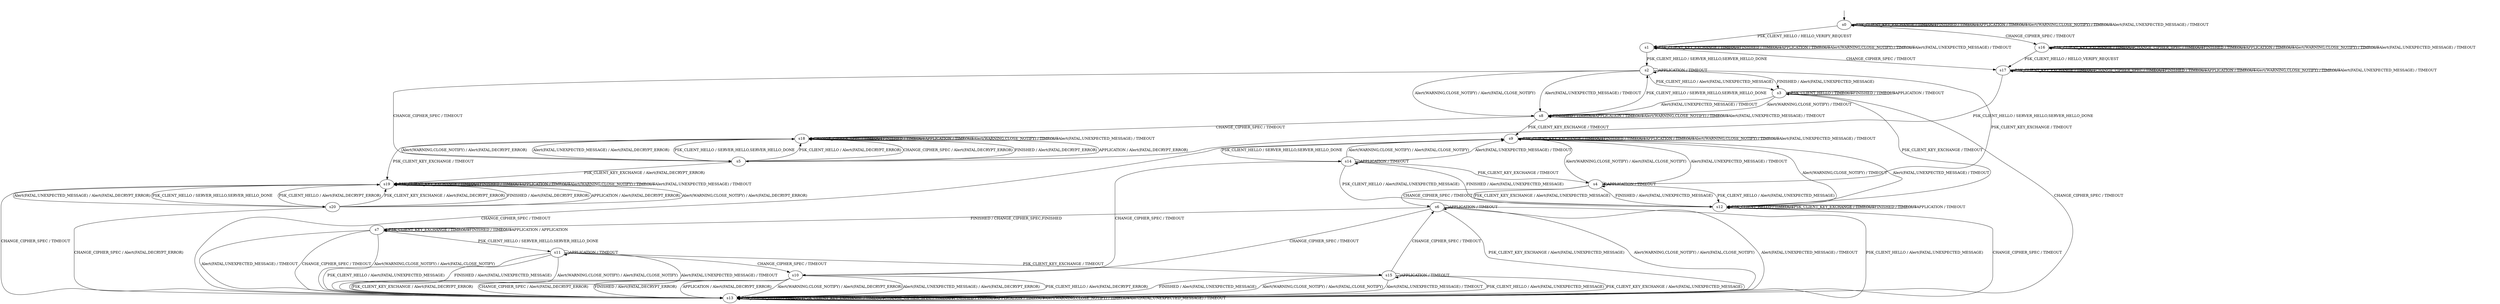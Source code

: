 digraph h5 {
s0 [label="s0"];
s1 [label="s1"];
s16 [label="s16"];
s2 [label="s2"];
s17 [label="s17"];
s3 [label="s3"];
s4 [label="s4"];
s5 [label="s5"];
s8 [label="s8"];
s6 [label="s6"];
s9 [label="s9"];
s12 [label="s12"];
s13 [label="s13"];
s18 [label="s18"];
s19 [label="s19"];
s7 [label="s7"];
s10 [label="s10"];
s14 [label="s14"];
s20 [label="s20"];
s11 [label="s11"];
s15 [label="s15"];
s0 -> s1 [label="PSK_CLIENT_HELLO / HELLO_VERIFY_REQUEST"];
s0 -> s0 [label="PSK_CLIENT_KEY_EXCHANGE / TIMEOUT"];
s0 -> s16 [label="CHANGE_CIPHER_SPEC / TIMEOUT"];
s0 -> s0 [label="FINISHED / TIMEOUT"];
s0 -> s0 [label="APPLICATION / TIMEOUT"];
s0 -> s0 [label="Alert(WARNING,CLOSE_NOTIFY) / TIMEOUT"];
s0 -> s0 [label="Alert(FATAL,UNEXPECTED_MESSAGE) / TIMEOUT"];
s1 -> s2 [label="PSK_CLIENT_HELLO / SERVER_HELLO,SERVER_HELLO_DONE"];
s1 -> s1 [label="PSK_CLIENT_KEY_EXCHANGE / TIMEOUT"];
s1 -> s17 [label="CHANGE_CIPHER_SPEC / TIMEOUT"];
s1 -> s1 [label="FINISHED / TIMEOUT"];
s1 -> s1 [label="APPLICATION / TIMEOUT"];
s1 -> s1 [label="Alert(WARNING,CLOSE_NOTIFY) / TIMEOUT"];
s1 -> s1 [label="Alert(FATAL,UNEXPECTED_MESSAGE) / TIMEOUT"];
s16 -> s17 [label="PSK_CLIENT_HELLO / HELLO_VERIFY_REQUEST"];
s16 -> s16 [label="PSK_CLIENT_KEY_EXCHANGE / TIMEOUT"];
s16 -> s16 [label="CHANGE_CIPHER_SPEC / TIMEOUT"];
s16 -> s16 [label="FINISHED / TIMEOUT"];
s16 -> s16 [label="APPLICATION / TIMEOUT"];
s16 -> s16 [label="Alert(WARNING,CLOSE_NOTIFY) / TIMEOUT"];
s16 -> s16 [label="Alert(FATAL,UNEXPECTED_MESSAGE) / TIMEOUT"];
s2 -> s3 [label="PSK_CLIENT_HELLO / Alert(FATAL,UNEXPECTED_MESSAGE)"];
s2 -> s4 [label="PSK_CLIENT_KEY_EXCHANGE / TIMEOUT"];
s2 -> s5 [label="CHANGE_CIPHER_SPEC / TIMEOUT"];
s2 -> s3 [label="FINISHED / Alert(FATAL,UNEXPECTED_MESSAGE)"];
s2 -> s2 [label="APPLICATION / TIMEOUT"];
s2 -> s8 [label="Alert(WARNING,CLOSE_NOTIFY) / Alert(FATAL,CLOSE_NOTIFY)"];
s2 -> s8 [label="Alert(FATAL,UNEXPECTED_MESSAGE) / TIMEOUT"];
s17 -> s5 [label="PSK_CLIENT_HELLO / SERVER_HELLO,SERVER_HELLO_DONE"];
s17 -> s17 [label="PSK_CLIENT_KEY_EXCHANGE / TIMEOUT"];
s17 -> s17 [label="CHANGE_CIPHER_SPEC / TIMEOUT"];
s17 -> s17 [label="FINISHED / TIMEOUT"];
s17 -> s17 [label="APPLICATION / TIMEOUT"];
s17 -> s17 [label="Alert(WARNING,CLOSE_NOTIFY) / TIMEOUT"];
s17 -> s17 [label="Alert(FATAL,UNEXPECTED_MESSAGE) / TIMEOUT"];
s3 -> s3 [label="PSK_CLIENT_HELLO / TIMEOUT"];
s3 -> s12 [label="PSK_CLIENT_KEY_EXCHANGE / TIMEOUT"];
s3 -> s13 [label="CHANGE_CIPHER_SPEC / TIMEOUT"];
s3 -> s3 [label="FINISHED / TIMEOUT"];
s3 -> s3 [label="APPLICATION / TIMEOUT"];
s3 -> s8 [label="Alert(WARNING,CLOSE_NOTIFY) / TIMEOUT"];
s3 -> s8 [label="Alert(FATAL,UNEXPECTED_MESSAGE) / TIMEOUT"];
s4 -> s12 [label="PSK_CLIENT_HELLO / Alert(FATAL,UNEXPECTED_MESSAGE)"];
s4 -> s12 [label="PSK_CLIENT_KEY_EXCHANGE / Alert(FATAL,UNEXPECTED_MESSAGE)"];
s4 -> s6 [label="CHANGE_CIPHER_SPEC / TIMEOUT"];
s4 -> s12 [label="FINISHED / Alert(FATAL,UNEXPECTED_MESSAGE)"];
s4 -> s4 [label="APPLICATION / TIMEOUT"];
s4 -> s9 [label="Alert(WARNING,CLOSE_NOTIFY) / Alert(FATAL,CLOSE_NOTIFY)"];
s4 -> s9 [label="Alert(FATAL,UNEXPECTED_MESSAGE) / TIMEOUT"];
s5 -> s18 [label="PSK_CLIENT_HELLO / Alert(FATAL,DECRYPT_ERROR)"];
s5 -> s19 [label="PSK_CLIENT_KEY_EXCHANGE / Alert(FATAL,DECRYPT_ERROR)"];
s5 -> s18 [label="CHANGE_CIPHER_SPEC / Alert(FATAL,DECRYPT_ERROR)"];
s5 -> s18 [label="FINISHED / Alert(FATAL,DECRYPT_ERROR)"];
s5 -> s18 [label="APPLICATION / Alert(FATAL,DECRYPT_ERROR)"];
s5 -> s18 [label="Alert(WARNING,CLOSE_NOTIFY) / Alert(FATAL,DECRYPT_ERROR)"];
s5 -> s18 [label="Alert(FATAL,UNEXPECTED_MESSAGE) / Alert(FATAL,DECRYPT_ERROR)"];
s8 -> s2 [label="PSK_CLIENT_HELLO / SERVER_HELLO,SERVER_HELLO_DONE"];
s8 -> s9 [label="PSK_CLIENT_KEY_EXCHANGE / TIMEOUT"];
s8 -> s18 [label="CHANGE_CIPHER_SPEC / TIMEOUT"];
s8 -> s8 [label="FINISHED / TIMEOUT"];
s8 -> s8 [label="APPLICATION / TIMEOUT"];
s8 -> s8 [label="Alert(WARNING,CLOSE_NOTIFY) / TIMEOUT"];
s8 -> s8 [label="Alert(FATAL,UNEXPECTED_MESSAGE) / TIMEOUT"];
s6 -> s13 [label="PSK_CLIENT_HELLO / Alert(FATAL,UNEXPECTED_MESSAGE)"];
s6 -> s13 [label="PSK_CLIENT_KEY_EXCHANGE / Alert(FATAL,UNEXPECTED_MESSAGE)"];
s6 -> s10 [label="CHANGE_CIPHER_SPEC / TIMEOUT"];
s6 -> s7 [label="FINISHED / CHANGE_CIPHER_SPEC,FINISHED"];
s6 -> s6 [label="APPLICATION / TIMEOUT"];
s6 -> s13 [label="Alert(WARNING,CLOSE_NOTIFY) / Alert(FATAL,CLOSE_NOTIFY)"];
s6 -> s13 [label="Alert(FATAL,UNEXPECTED_MESSAGE) / TIMEOUT"];
s9 -> s14 [label="PSK_CLIENT_HELLO / SERVER_HELLO,SERVER_HELLO_DONE"];
s9 -> s9 [label="PSK_CLIENT_KEY_EXCHANGE / TIMEOUT"];
s9 -> s13 [label="CHANGE_CIPHER_SPEC / TIMEOUT"];
s9 -> s9 [label="FINISHED / TIMEOUT"];
s9 -> s9 [label="APPLICATION / TIMEOUT"];
s9 -> s9 [label="Alert(WARNING,CLOSE_NOTIFY) / TIMEOUT"];
s9 -> s9 [label="Alert(FATAL,UNEXPECTED_MESSAGE) / TIMEOUT"];
s12 -> s12 [label="PSK_CLIENT_HELLO / TIMEOUT"];
s12 -> s12 [label="PSK_CLIENT_KEY_EXCHANGE / TIMEOUT"];
s12 -> s13 [label="CHANGE_CIPHER_SPEC / TIMEOUT"];
s12 -> s12 [label="FINISHED / TIMEOUT"];
s12 -> s12 [label="APPLICATION / TIMEOUT"];
s12 -> s9 [label="Alert(WARNING,CLOSE_NOTIFY) / TIMEOUT"];
s12 -> s9 [label="Alert(FATAL,UNEXPECTED_MESSAGE) / TIMEOUT"];
s13 -> s13 [label="PSK_CLIENT_HELLO / TIMEOUT"];
s13 -> s13 [label="PSK_CLIENT_KEY_EXCHANGE / TIMEOUT"];
s13 -> s13 [label="CHANGE_CIPHER_SPEC / TIMEOUT"];
s13 -> s13 [label="FINISHED / TIMEOUT"];
s13 -> s13 [label="APPLICATION / TIMEOUT"];
s13 -> s13 [label="Alert(WARNING,CLOSE_NOTIFY) / TIMEOUT"];
s13 -> s13 [label="Alert(FATAL,UNEXPECTED_MESSAGE) / TIMEOUT"];
s18 -> s5 [label="PSK_CLIENT_HELLO / SERVER_HELLO,SERVER_HELLO_DONE"];
s18 -> s19 [label="PSK_CLIENT_KEY_EXCHANGE / TIMEOUT"];
s18 -> s18 [label="CHANGE_CIPHER_SPEC / TIMEOUT"];
s18 -> s18 [label="FINISHED / TIMEOUT"];
s18 -> s18 [label="APPLICATION / TIMEOUT"];
s18 -> s18 [label="Alert(WARNING,CLOSE_NOTIFY) / TIMEOUT"];
s18 -> s18 [label="Alert(FATAL,UNEXPECTED_MESSAGE) / TIMEOUT"];
s19 -> s20 [label="PSK_CLIENT_HELLO / SERVER_HELLO,SERVER_HELLO_DONE"];
s19 -> s19 [label="PSK_CLIENT_KEY_EXCHANGE / TIMEOUT"];
s19 -> s13 [label="CHANGE_CIPHER_SPEC / TIMEOUT"];
s19 -> s19 [label="FINISHED / TIMEOUT"];
s19 -> s19 [label="APPLICATION / TIMEOUT"];
s19 -> s19 [label="Alert(WARNING,CLOSE_NOTIFY) / TIMEOUT"];
s19 -> s19 [label="Alert(FATAL,UNEXPECTED_MESSAGE) / TIMEOUT"];
s7 -> s11 [label="PSK_CLIENT_HELLO / SERVER_HELLO,SERVER_HELLO_DONE"];
s7 -> s7 [label="PSK_CLIENT_KEY_EXCHANGE / TIMEOUT"];
s7 -> s13 [label="CHANGE_CIPHER_SPEC / TIMEOUT"];
s7 -> s7 [label="FINISHED / TIMEOUT"];
s7 -> s7 [label="APPLICATION / APPLICATION"];
s7 -> s13 [label="Alert(WARNING,CLOSE_NOTIFY) / Alert(FATAL,CLOSE_NOTIFY)"];
s7 -> s13 [label="Alert(FATAL,UNEXPECTED_MESSAGE) / TIMEOUT"];
s10 -> s13 [label="PSK_CLIENT_HELLO / Alert(FATAL,DECRYPT_ERROR)"];
s10 -> s13 [label="PSK_CLIENT_KEY_EXCHANGE / Alert(FATAL,DECRYPT_ERROR)"];
s10 -> s13 [label="CHANGE_CIPHER_SPEC / Alert(FATAL,DECRYPT_ERROR)"];
s10 -> s13 [label="FINISHED / Alert(FATAL,DECRYPT_ERROR)"];
s10 -> s13 [label="APPLICATION / Alert(FATAL,DECRYPT_ERROR)"];
s10 -> s13 [label="Alert(WARNING,CLOSE_NOTIFY) / Alert(FATAL,DECRYPT_ERROR)"];
s10 -> s13 [label="Alert(FATAL,UNEXPECTED_MESSAGE) / Alert(FATAL,DECRYPT_ERROR)"];
s14 -> s12 [label="PSK_CLIENT_HELLO / Alert(FATAL,UNEXPECTED_MESSAGE)"];
s14 -> s4 [label="PSK_CLIENT_KEY_EXCHANGE / TIMEOUT"];
s14 -> s10 [label="CHANGE_CIPHER_SPEC / TIMEOUT"];
s14 -> s12 [label="FINISHED / Alert(FATAL,UNEXPECTED_MESSAGE)"];
s14 -> s14 [label="APPLICATION / TIMEOUT"];
s14 -> s9 [label="Alert(WARNING,CLOSE_NOTIFY) / Alert(FATAL,CLOSE_NOTIFY)"];
s14 -> s9 [label="Alert(FATAL,UNEXPECTED_MESSAGE) / TIMEOUT"];
s20 -> s19 [label="PSK_CLIENT_HELLO / Alert(FATAL,DECRYPT_ERROR)"];
s20 -> s19 [label="PSK_CLIENT_KEY_EXCHANGE / Alert(FATAL,DECRYPT_ERROR)"];
s20 -> s13 [label="CHANGE_CIPHER_SPEC / Alert(FATAL,DECRYPT_ERROR)"];
s20 -> s19 [label="FINISHED / Alert(FATAL,DECRYPT_ERROR)"];
s20 -> s19 [label="APPLICATION / Alert(FATAL,DECRYPT_ERROR)"];
s20 -> s19 [label="Alert(WARNING,CLOSE_NOTIFY) / Alert(FATAL,DECRYPT_ERROR)"];
s20 -> s19 [label="Alert(FATAL,UNEXPECTED_MESSAGE) / Alert(FATAL,DECRYPT_ERROR)"];
s11 -> s13 [label="PSK_CLIENT_HELLO / Alert(FATAL,UNEXPECTED_MESSAGE)"];
s11 -> s15 [label="PSK_CLIENT_KEY_EXCHANGE / TIMEOUT"];
s11 -> s10 [label="CHANGE_CIPHER_SPEC / TIMEOUT"];
s11 -> s13 [label="FINISHED / Alert(FATAL,UNEXPECTED_MESSAGE)"];
s11 -> s11 [label="APPLICATION / TIMEOUT"];
s11 -> s13 [label="Alert(WARNING,CLOSE_NOTIFY) / Alert(FATAL,CLOSE_NOTIFY)"];
s11 -> s13 [label="Alert(FATAL,UNEXPECTED_MESSAGE) / TIMEOUT"];
s15 -> s13 [label="PSK_CLIENT_HELLO / Alert(FATAL,UNEXPECTED_MESSAGE)"];
s15 -> s13 [label="PSK_CLIENT_KEY_EXCHANGE / Alert(FATAL,UNEXPECTED_MESSAGE)"];
s15 -> s6 [label="CHANGE_CIPHER_SPEC / TIMEOUT"];
s15 -> s13 [label="FINISHED / Alert(FATAL,UNEXPECTED_MESSAGE)"];
s15 -> s15 [label="APPLICATION / TIMEOUT"];
s15 -> s13 [label="Alert(WARNING,CLOSE_NOTIFY) / Alert(FATAL,CLOSE_NOTIFY)"];
s15 -> s13 [label="Alert(FATAL,UNEXPECTED_MESSAGE) / TIMEOUT"];
__start0 [shape=none, label=""];
__start0 -> s0 [label=""];
}
